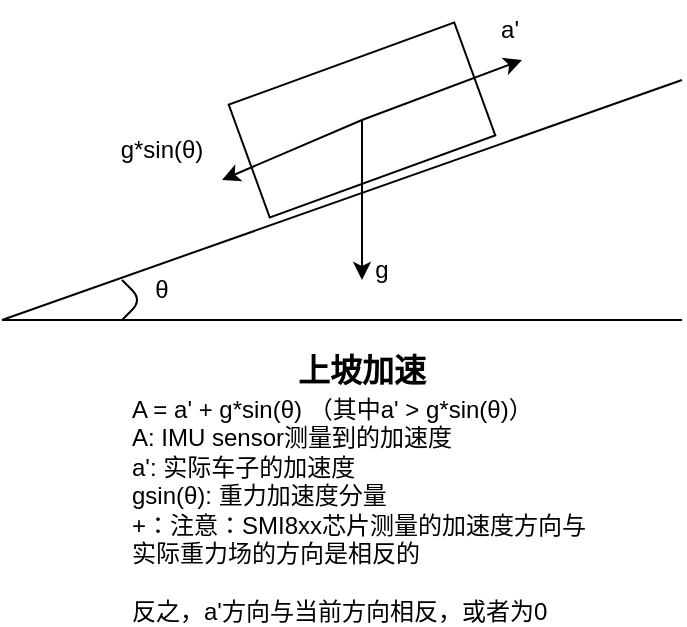 <mxfile version="18.0.2" type="github">
  <diagram id="vv5RtcbsHHD1G6dE_SER" name="Page-1">
    <mxGraphModel dx="734" dy="467" grid="1" gridSize="10" guides="1" tooltips="1" connect="1" arrows="1" fold="1" page="1" pageScale="1" pageWidth="1169" pageHeight="827" math="0" shadow="0">
      <root>
        <mxCell id="0" />
        <mxCell id="1" parent="0" />
        <mxCell id="k0U54ZmYmsR-SDbMJ6Dc-1" value="" style="endArrow=none;html=1;rounded=0;" edge="1" parent="1">
          <mxGeometry width="50" height="50" relative="1" as="geometry">
            <mxPoint x="260" y="320" as="sourcePoint" />
            <mxPoint x="600" y="320" as="targetPoint" />
          </mxGeometry>
        </mxCell>
        <mxCell id="k0U54ZmYmsR-SDbMJ6Dc-2" value="" style="endArrow=none;html=1;rounded=0;" edge="1" parent="1">
          <mxGeometry width="50" height="50" relative="1" as="geometry">
            <mxPoint x="260" y="320" as="sourcePoint" />
            <mxPoint x="600" y="200" as="targetPoint" />
          </mxGeometry>
        </mxCell>
        <mxCell id="k0U54ZmYmsR-SDbMJ6Dc-3" value="" style="rounded=0;whiteSpace=wrap;html=1;rotation=-20;" vertex="1" parent="1">
          <mxGeometry x="380" y="190" width="120" height="60" as="geometry" />
        </mxCell>
        <mxCell id="k0U54ZmYmsR-SDbMJ6Dc-4" value="" style="endArrow=classic;html=1;rounded=0;" edge="1" parent="1">
          <mxGeometry width="50" height="50" relative="1" as="geometry">
            <mxPoint x="440" y="220" as="sourcePoint" />
            <mxPoint x="520" y="190" as="targetPoint" />
          </mxGeometry>
        </mxCell>
        <mxCell id="k0U54ZmYmsR-SDbMJ6Dc-5" value="上坡加速" style="text;html=1;strokeColor=none;fillColor=none;align=center;verticalAlign=middle;whiteSpace=wrap;rounded=0;labelBorderColor=none;labelBackgroundColor=none;fontStyle=1;fontSize=16;" vertex="1" parent="1">
          <mxGeometry x="400" y="330" width="80" height="30" as="geometry" />
        </mxCell>
        <mxCell id="k0U54ZmYmsR-SDbMJ6Dc-6" value="a&#39;" style="text;html=1;strokeColor=none;fillColor=none;align=center;verticalAlign=middle;whiteSpace=wrap;rounded=0;" vertex="1" parent="1">
          <mxGeometry x="483.75" y="160" width="60" height="30" as="geometry" />
        </mxCell>
        <mxCell id="k0U54ZmYmsR-SDbMJ6Dc-7" value="" style="endArrow=classic;html=1;rounded=0;" edge="1" parent="1">
          <mxGeometry width="50" height="50" relative="1" as="geometry">
            <mxPoint x="440" y="220" as="sourcePoint" />
            <mxPoint x="440" y="300" as="targetPoint" />
          </mxGeometry>
        </mxCell>
        <mxCell id="k0U54ZmYmsR-SDbMJ6Dc-8" value="g" style="text;html=1;strokeColor=none;fillColor=none;align=center;verticalAlign=middle;whiteSpace=wrap;rounded=0;" vertex="1" parent="1">
          <mxGeometry x="420" y="280" width="60" height="30" as="geometry" />
        </mxCell>
        <mxCell id="k0U54ZmYmsR-SDbMJ6Dc-9" value="" style="endArrow=classic;html=1;rounded=0;" edge="1" parent="1">
          <mxGeometry width="50" height="50" relative="1" as="geometry">
            <mxPoint x="440" y="220" as="sourcePoint" />
            <mxPoint x="370" y="250" as="targetPoint" />
          </mxGeometry>
        </mxCell>
        <mxCell id="k0U54ZmYmsR-SDbMJ6Dc-10" value="g*sin(θ)" style="text;html=1;strokeColor=none;fillColor=none;align=center;verticalAlign=middle;whiteSpace=wrap;rounded=0;" vertex="1" parent="1">
          <mxGeometry x="310" y="220" width="60" height="30" as="geometry" />
        </mxCell>
        <mxCell id="k0U54ZmYmsR-SDbMJ6Dc-11" value="θ" style="text;html=1;strokeColor=none;fillColor=none;align=center;verticalAlign=middle;whiteSpace=wrap;rounded=0;" vertex="1" parent="1">
          <mxGeometry x="310" y="290" width="60" height="30" as="geometry" />
        </mxCell>
        <mxCell id="k0U54ZmYmsR-SDbMJ6Dc-12" value="" style="endArrow=none;html=1;rounded=1;" edge="1" parent="1">
          <mxGeometry width="50" height="50" relative="1" as="geometry">
            <mxPoint x="320" y="320" as="sourcePoint" />
            <mxPoint x="320" y="300" as="targetPoint" />
            <Array as="points">
              <mxPoint x="330" y="310" />
            </Array>
          </mxGeometry>
        </mxCell>
        <mxCell id="k0U54ZmYmsR-SDbMJ6Dc-13" value="A = a&#39; + g*sin(θ) （其中a&#39; &amp;gt; g*sin(&lt;span style=&quot;text-align: center;&quot;&gt;θ&lt;/span&gt;)）&lt;br&gt;A: IMU sensor测量到的加速度&lt;br&gt;a&#39;: 实际车子的加速度&lt;br&gt;gsin(θ): 重力加速度分量&lt;br&gt;+：&lt;span style=&quot;text-align: center;&quot;&gt;&lt;font style=&quot;font-size: 12px;&quot;&gt;注意：SMI8xx芯片测量的加速度方向与实际重力场的方向是相反的&lt;/font&gt;&lt;/span&gt;&lt;br&gt;&lt;br&gt;反之，a&#39;方向与当前方向相反，或者为0" style="text;html=1;strokeColor=none;fillColor=none;align=left;verticalAlign=middle;whiteSpace=wrap;rounded=0;" vertex="1" parent="1">
          <mxGeometry x="323.13" y="370" width="233.75" height="90" as="geometry" />
        </mxCell>
      </root>
    </mxGraphModel>
  </diagram>
</mxfile>
